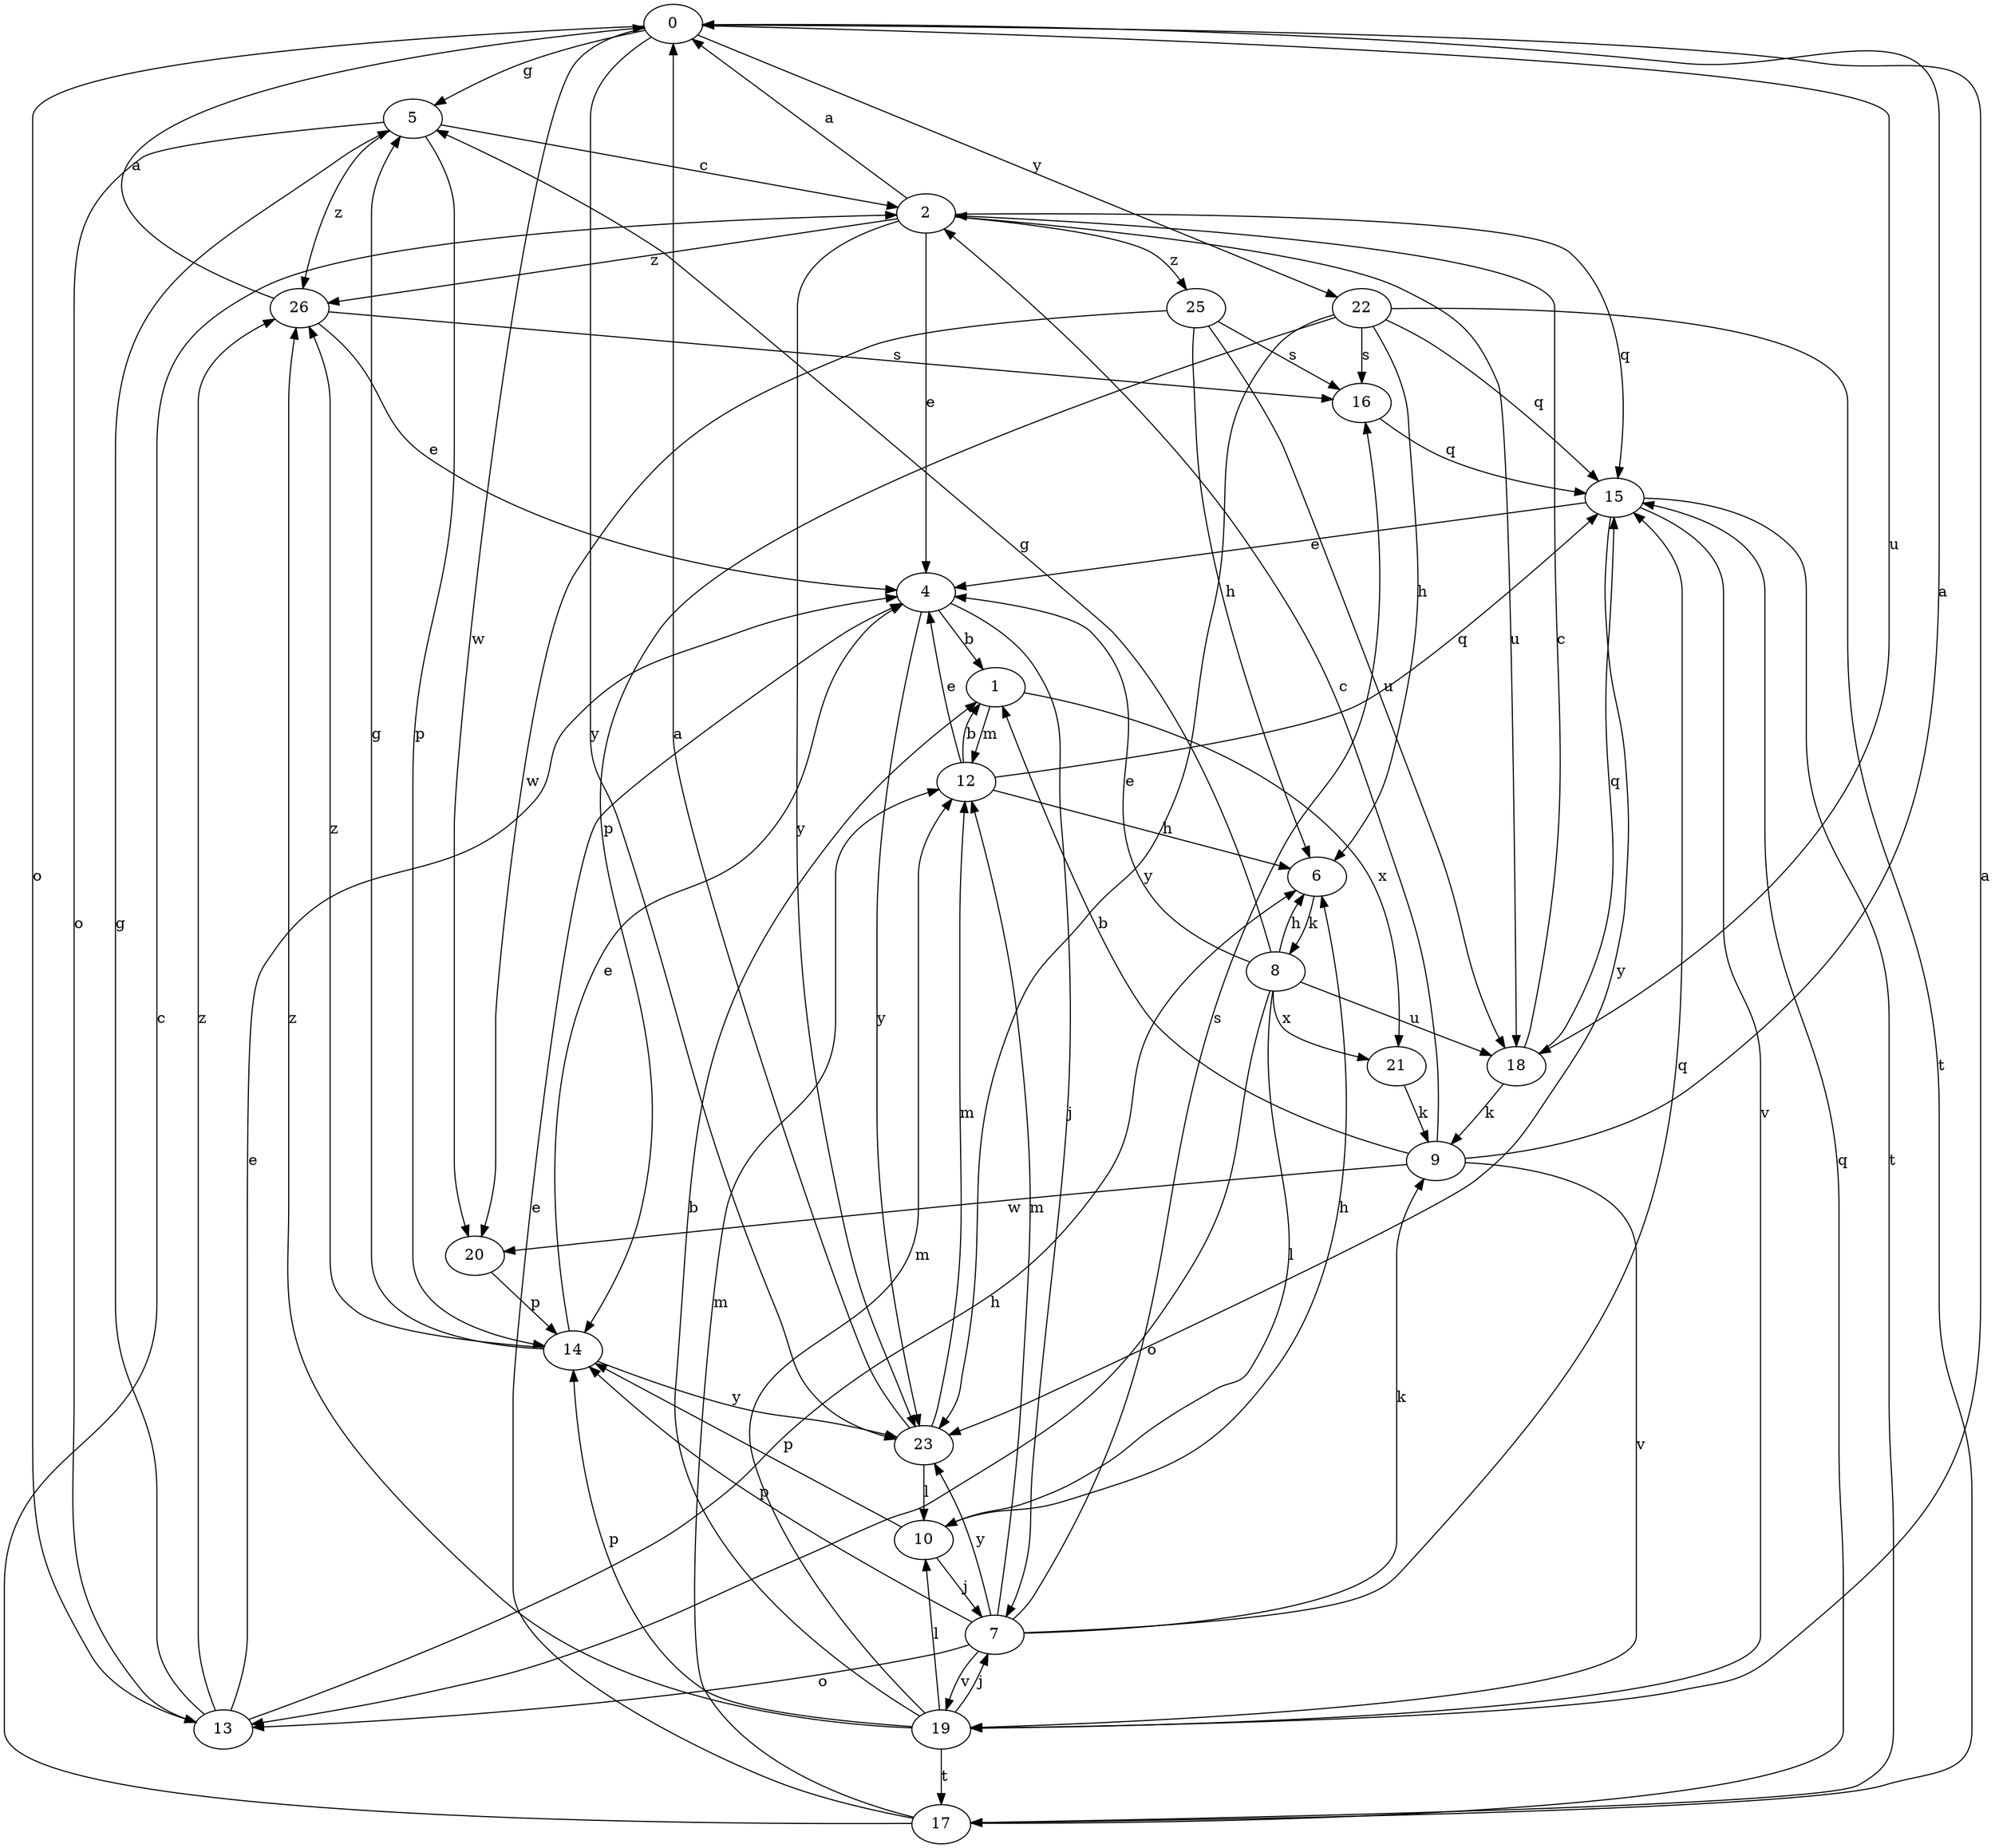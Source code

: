 strict digraph  {
0;
1;
2;
4;
5;
6;
7;
8;
9;
10;
12;
13;
14;
15;
16;
17;
18;
19;
20;
21;
22;
23;
25;
26;
0 -> 5  [label=g];
0 -> 13  [label=o];
0 -> 18  [label=u];
0 -> 20  [label=w];
0 -> 22  [label=y];
0 -> 23  [label=y];
1 -> 12  [label=m];
1 -> 21  [label=x];
2 -> 0  [label=a];
2 -> 4  [label=e];
2 -> 15  [label=q];
2 -> 18  [label=u];
2 -> 23  [label=y];
2 -> 25  [label=z];
2 -> 26  [label=z];
4 -> 1  [label=b];
4 -> 7  [label=j];
4 -> 23  [label=y];
5 -> 2  [label=c];
5 -> 13  [label=o];
5 -> 14  [label=p];
5 -> 26  [label=z];
6 -> 8  [label=k];
7 -> 9  [label=k];
7 -> 12  [label=m];
7 -> 13  [label=o];
7 -> 14  [label=p];
7 -> 15  [label=q];
7 -> 16  [label=s];
7 -> 19  [label=v];
7 -> 23  [label=y];
8 -> 4  [label=e];
8 -> 5  [label=g];
8 -> 6  [label=h];
8 -> 10  [label=l];
8 -> 13  [label=o];
8 -> 18  [label=u];
8 -> 21  [label=x];
9 -> 0  [label=a];
9 -> 1  [label=b];
9 -> 2  [label=c];
9 -> 19  [label=v];
9 -> 20  [label=w];
10 -> 6  [label=h];
10 -> 7  [label=j];
10 -> 14  [label=p];
12 -> 1  [label=b];
12 -> 4  [label=e];
12 -> 6  [label=h];
12 -> 15  [label=q];
13 -> 4  [label=e];
13 -> 5  [label=g];
13 -> 6  [label=h];
13 -> 26  [label=z];
14 -> 4  [label=e];
14 -> 5  [label=g];
14 -> 23  [label=y];
14 -> 26  [label=z];
15 -> 4  [label=e];
15 -> 17  [label=t];
15 -> 19  [label=v];
15 -> 23  [label=y];
16 -> 15  [label=q];
17 -> 2  [label=c];
17 -> 4  [label=e];
17 -> 12  [label=m];
17 -> 15  [label=q];
18 -> 2  [label=c];
18 -> 9  [label=k];
18 -> 15  [label=q];
19 -> 0  [label=a];
19 -> 1  [label=b];
19 -> 7  [label=j];
19 -> 10  [label=l];
19 -> 12  [label=m];
19 -> 14  [label=p];
19 -> 17  [label=t];
19 -> 26  [label=z];
20 -> 14  [label=p];
21 -> 9  [label=k];
22 -> 6  [label=h];
22 -> 14  [label=p];
22 -> 15  [label=q];
22 -> 16  [label=s];
22 -> 17  [label=t];
22 -> 23  [label=y];
23 -> 0  [label=a];
23 -> 10  [label=l];
23 -> 12  [label=m];
25 -> 6  [label=h];
25 -> 16  [label=s];
25 -> 18  [label=u];
25 -> 20  [label=w];
26 -> 0  [label=a];
26 -> 4  [label=e];
26 -> 16  [label=s];
}
